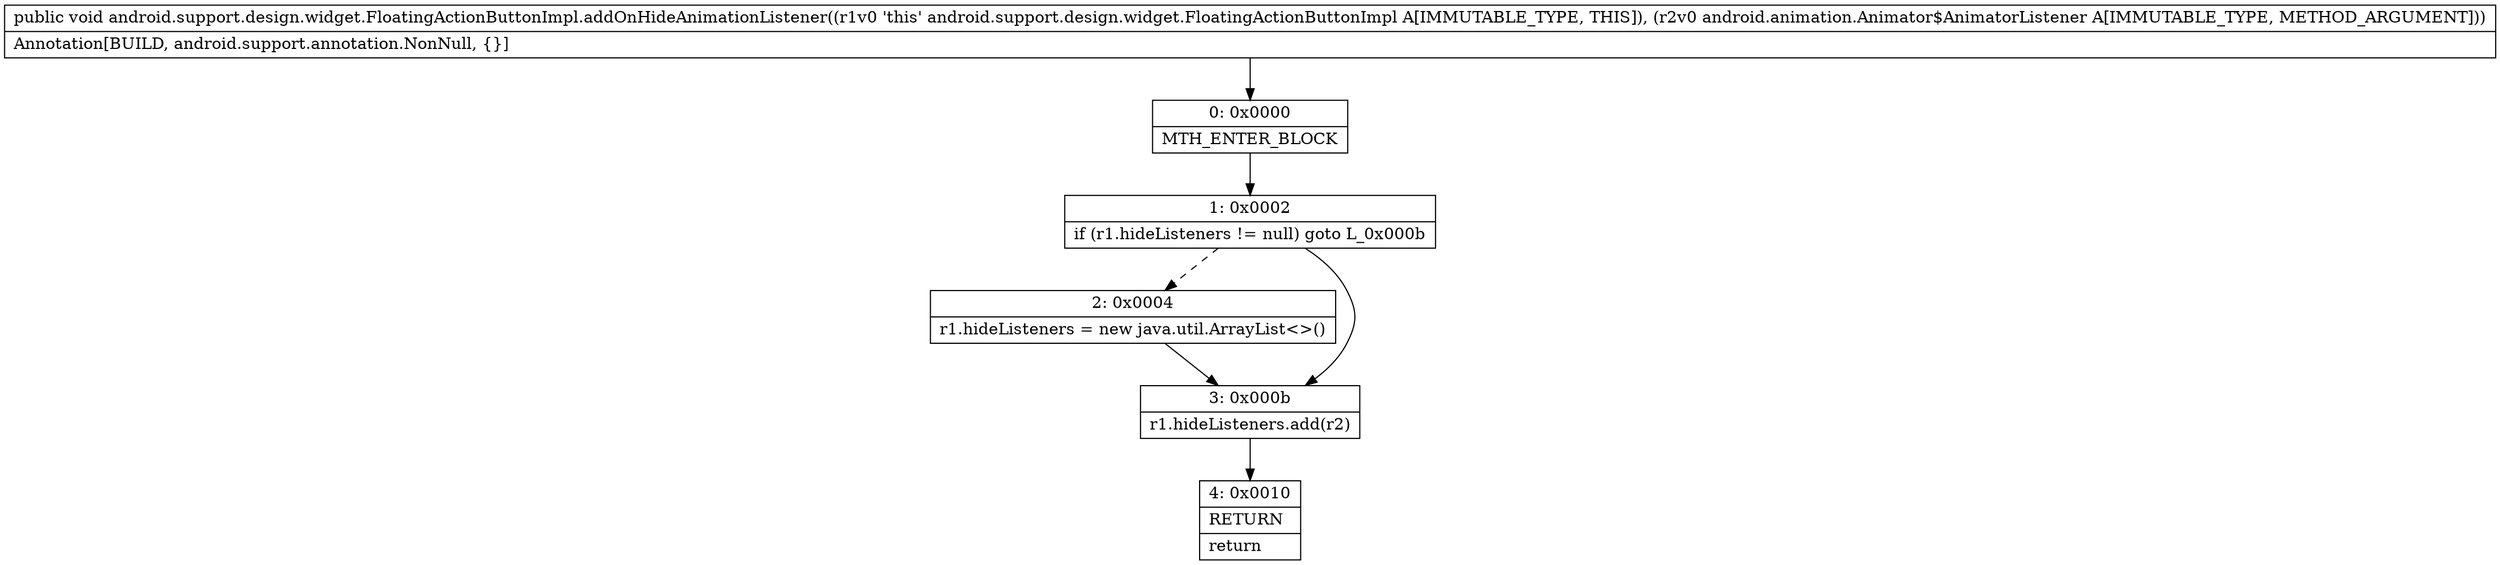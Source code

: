 digraph "CFG forandroid.support.design.widget.FloatingActionButtonImpl.addOnHideAnimationListener(Landroid\/animation\/Animator$AnimatorListener;)V" {
Node_0 [shape=record,label="{0\:\ 0x0000|MTH_ENTER_BLOCK\l}"];
Node_1 [shape=record,label="{1\:\ 0x0002|if (r1.hideListeners != null) goto L_0x000b\l}"];
Node_2 [shape=record,label="{2\:\ 0x0004|r1.hideListeners = new java.util.ArrayList\<\>()\l}"];
Node_3 [shape=record,label="{3\:\ 0x000b|r1.hideListeners.add(r2)\l}"];
Node_4 [shape=record,label="{4\:\ 0x0010|RETURN\l|return\l}"];
MethodNode[shape=record,label="{public void android.support.design.widget.FloatingActionButtonImpl.addOnHideAnimationListener((r1v0 'this' android.support.design.widget.FloatingActionButtonImpl A[IMMUTABLE_TYPE, THIS]), (r2v0 android.animation.Animator$AnimatorListener A[IMMUTABLE_TYPE, METHOD_ARGUMENT]))  | Annotation[BUILD, android.support.annotation.NonNull, \{\}]\l}"];
MethodNode -> Node_0;
Node_0 -> Node_1;
Node_1 -> Node_2[style=dashed];
Node_1 -> Node_3;
Node_2 -> Node_3;
Node_3 -> Node_4;
}

